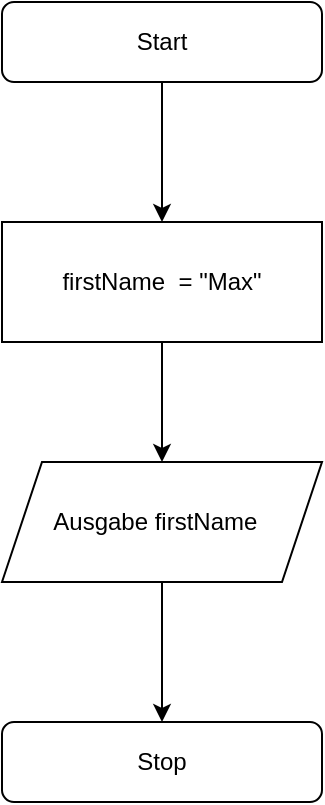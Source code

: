 <mxfile>
    <diagram id="13KrDURhAcvKxaBtcAPQ" name="PAP_1">
        <mxGraphModel dx="969" dy="440" grid="1" gridSize="10" guides="1" tooltips="1" connect="1" arrows="1" fold="1" page="1" pageScale="1" pageWidth="827" pageHeight="1169" math="0" shadow="0">
            <root>
                <mxCell id="0"/>
                <mxCell id="1" parent="0"/>
                <mxCell id="9" value="" style="edgeStyle=none;html=1;" edge="1" parent="1" source="5" target="7">
                    <mxGeometry relative="1" as="geometry"/>
                </mxCell>
                <mxCell id="5" value="Start" style="rounded=1;whiteSpace=wrap;html=1;" vertex="1" parent="1">
                    <mxGeometry x="240" y="120" width="160" height="40" as="geometry"/>
                </mxCell>
                <mxCell id="6" value="Stop" style="rounded=1;whiteSpace=wrap;html=1;" vertex="1" parent="1">
                    <mxGeometry x="240" y="480" width="160" height="40" as="geometry"/>
                </mxCell>
                <mxCell id="10" value="" style="edgeStyle=none;html=1;" edge="1" parent="1" source="7" target="8">
                    <mxGeometry relative="1" as="geometry"/>
                </mxCell>
                <mxCell id="7" value="firstName&amp;nbsp; = &quot;Max&quot;" style="rounded=0;whiteSpace=wrap;html=1;" vertex="1" parent="1">
                    <mxGeometry x="240" y="230" width="160" height="60" as="geometry"/>
                </mxCell>
                <mxCell id="11" value="" style="edgeStyle=none;html=1;" edge="1" parent="1" source="8" target="6">
                    <mxGeometry relative="1" as="geometry"/>
                </mxCell>
                <mxCell id="8" value="Ausgabe firstName&amp;nbsp;&amp;nbsp;" style="shape=parallelogram;perimeter=parallelogramPerimeter;whiteSpace=wrap;html=1;fixedSize=1;" vertex="1" parent="1">
                    <mxGeometry x="240" y="350" width="160" height="60" as="geometry"/>
                </mxCell>
            </root>
        </mxGraphModel>
    </diagram>
    <diagram name="PAP_2" id="oYjDIDJ4NqXHjovaOew1">
        <mxGraphModel dx="568" dy="352" grid="1" gridSize="10" guides="1" tooltips="1" connect="1" arrows="1" fold="1" page="1" pageScale="1" pageWidth="827" pageHeight="1169" math="0" shadow="0">
            <root>
                <mxCell id="jNSkvzpnAOWcS6IeOC1Y-0"/>
                <mxCell id="jNSkvzpnAOWcS6IeOC1Y-1" parent="jNSkvzpnAOWcS6IeOC1Y-0"/>
                <mxCell id="jNSkvzpnAOWcS6IeOC1Y-2" value="" style="edgeStyle=none;html=1;" edge="1" parent="jNSkvzpnAOWcS6IeOC1Y-1" source="jNSkvzpnAOWcS6IeOC1Y-3" target="jNSkvzpnAOWcS6IeOC1Y-6">
                    <mxGeometry relative="1" as="geometry"/>
                </mxCell>
                <mxCell id="jNSkvzpnAOWcS6IeOC1Y-3" value="Start" style="rounded=1;whiteSpace=wrap;html=1;" vertex="1" parent="jNSkvzpnAOWcS6IeOC1Y-1">
                    <mxGeometry x="240" y="120" width="160" height="40" as="geometry"/>
                </mxCell>
                <mxCell id="jNSkvzpnAOWcS6IeOC1Y-4" value="Stop" style="rounded=1;whiteSpace=wrap;html=1;" vertex="1" parent="jNSkvzpnAOWcS6IeOC1Y-1">
                    <mxGeometry x="240" y="480" width="160" height="40" as="geometry"/>
                </mxCell>
                <mxCell id="jNSkvzpnAOWcS6IeOC1Y-5" value="" style="edgeStyle=none;html=1;" edge="1" parent="jNSkvzpnAOWcS6IeOC1Y-1" source="jNSkvzpnAOWcS6IeOC1Y-6" target="jNSkvzpnAOWcS6IeOC1Y-8">
                    <mxGeometry relative="1" as="geometry"/>
                </mxCell>
                <mxCell id="jNSkvzpnAOWcS6IeOC1Y-6" value="firstName&amp;nbsp; = &quot;Max&quot;" style="rounded=0;whiteSpace=wrap;html=1;" vertex="1" parent="jNSkvzpnAOWcS6IeOC1Y-1">
                    <mxGeometry x="240" y="230" width="160" height="60" as="geometry"/>
                </mxCell>
                <mxCell id="jNSkvzpnAOWcS6IeOC1Y-7" value="" style="edgeStyle=none;html=1;" edge="1" parent="jNSkvzpnAOWcS6IeOC1Y-1" source="jNSkvzpnAOWcS6IeOC1Y-8" target="jNSkvzpnAOWcS6IeOC1Y-4">
                    <mxGeometry relative="1" as="geometry"/>
                </mxCell>
                <mxCell id="jNSkvzpnAOWcS6IeOC1Y-8" value="Ausgabe firstName&amp;nbsp;&amp;nbsp;" style="shape=parallelogram;perimeter=parallelogramPerimeter;whiteSpace=wrap;html=1;fixedSize=1;" vertex="1" parent="jNSkvzpnAOWcS6IeOC1Y-1">
                    <mxGeometry x="240" y="350" width="160" height="60" as="geometry"/>
                </mxCell>
            </root>
        </mxGraphModel>
    </diagram>
</mxfile>